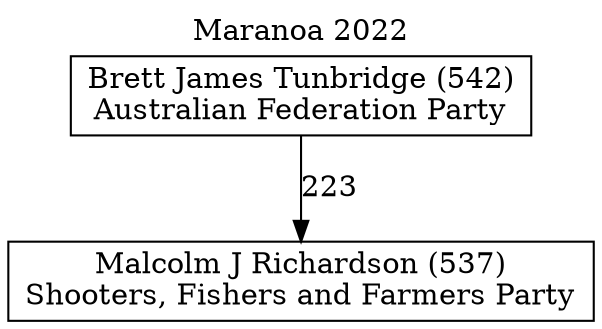 // House preference flow
digraph "Malcolm J Richardson (537)_Maranoa_2022" {
	graph [label="Maranoa 2022" labelloc=t mclimit=10]
	node [shape=box]
	"Malcolm J Richardson (537)" [label="Malcolm J Richardson (537)
Shooters, Fishers and Farmers Party"]
	"Brett James Tunbridge (542)" [label="Brett James Tunbridge (542)
Australian Federation Party"]
	"Brett James Tunbridge (542)" -> "Malcolm J Richardson (537)" [label=223]
}
